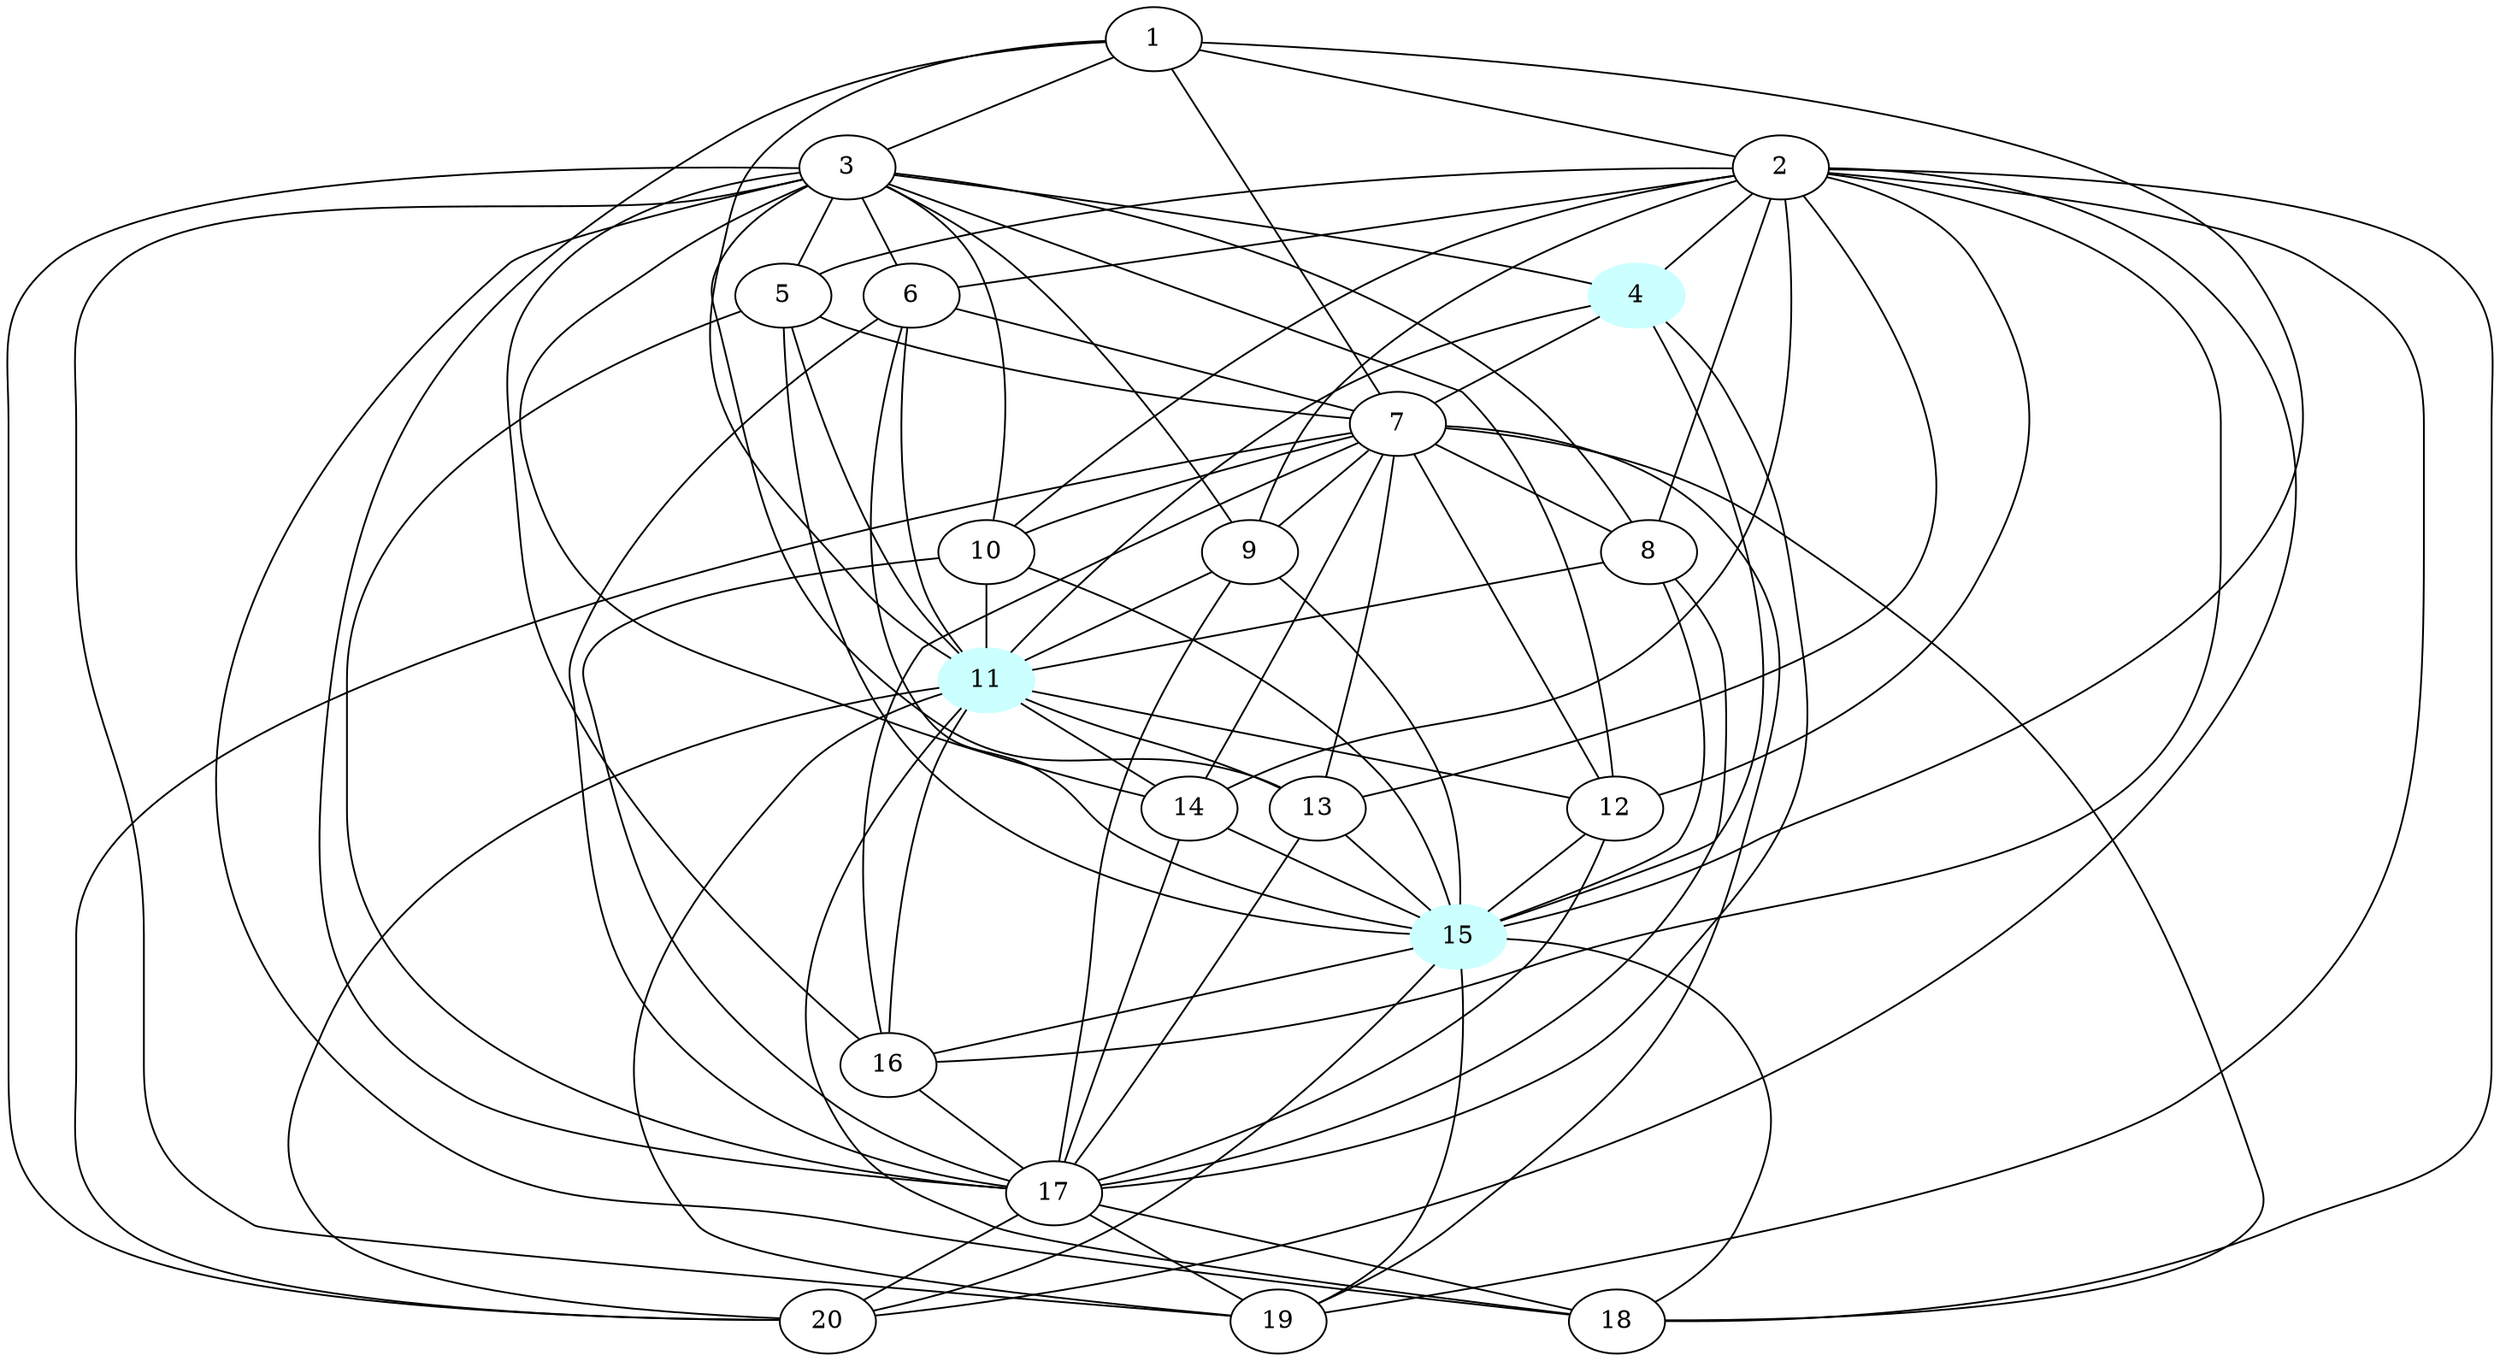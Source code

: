 graph G {
    4 [style=filled, color="#CCFFFF"];
    11 [style=filled, color="#CCFFFF"];
    15 [style=filled, color="#CCFFFF"];
    1 -- 2 [len= -2]
    1 -- 3 [len= -2]
    1 -- 7 [len= -2]
    1 -- 11 [len= -2]
    1 -- 15 [len= -2]
    1 -- 17 [len= -2]
    2 -- 4 [len= -2]
    2 -- 5 [len= -2]
    2 -- 6 [len= -2]
    2 -- 8 [len= -2]
    2 -- 9 [len= -2]
    2 -- 10 [len= -2]
    2 -- 12 [len= -2]
    2 -- 13 [len= -2]
    2 -- 14 [len= -2]
    2 -- 16 [len= -2]
    2 -- 18 [len= -2]
    2 -- 19 [len= -2]
    2 -- 20 [len= -2]
    3 -- 4 [len= -2]
    3 -- 5 [len= -2]
    3 -- 6 [len= -2]
    3 -- 8 [len= -2]
    3 -- 9 [len= -2]
    3 -- 10 [len= -2]
    3 -- 12 [len= -2]
    3 -- 13 [len= -2]
    3 -- 14 [len= -2]
    3 -- 16 [len= -2]
    3 -- 18 [len= -2]
    3 -- 19 [len= -2]
    3 -- 20 [len= -2]
    4 -- 7 [len= -2]
    4 -- 11 [len= -2]
    4 -- 15 [len= -2]
    4 -- 17 [len= -2]
    5 -- 7 [len= -2]
    5 -- 11 [len= -2]
    5 -- 15 [len= -2]
    5 -- 17 [len= -2]
    6 -- 7 [len= -2]
    6 -- 11 [len= -2]
    6 -- 15 [len= -2]
    6 -- 17 [len= -2]
    7 -- 8 [len= -2]
    7 -- 9 [len= -2]
    7 -- 10 [len= -2]
    7 -- 12 [len= -2]
    7 -- 13 [len= -2]
    7 -- 14 [len= -2]
    7 -- 16 [len= -2]
    7 -- 18 [len= -2]
    7 -- 19 [len= -2]
    7 -- 20 [len= -2]
    8 -- 11 [len= -2]
    8 -- 15 [len= -2]
    8 -- 17 [len= -2]
    9 -- 11 [len= -2]
    9 -- 15 [len= -2]
    9 -- 17 [len= -2]
    10 -- 11 [len= -2]
    10 -- 15 [len= -2]
    10 -- 17 [len= -2]
    11 -- 12 [len= -2]
    11 -- 13 [len= -2]
    11 -- 14 [len= -2]
    11 -- 16 [len= -2]
    11 -- 18 [len= -2]
    11 -- 19 [len= -2]
    11 -- 20 [len= -2]
    12 -- 15 [len= -2]
    12 -- 17 [len= -2]
    13 -- 15 [len= -2]
    13 -- 17 [len= -2]
    14 -- 15 [len= -2]
    14 -- 17 [len= -2]
    15 -- 16 [len= -2]
    15 -- 18 [len= -2]
    15 -- 19 [len= -2]
    15 -- 20 [len= -2]
    16 -- 17 [len= -2]
    17 -- 18 [len= -2]
    17 -- 19 [len= -2]
    17 -- 20 [len= -2]
}
